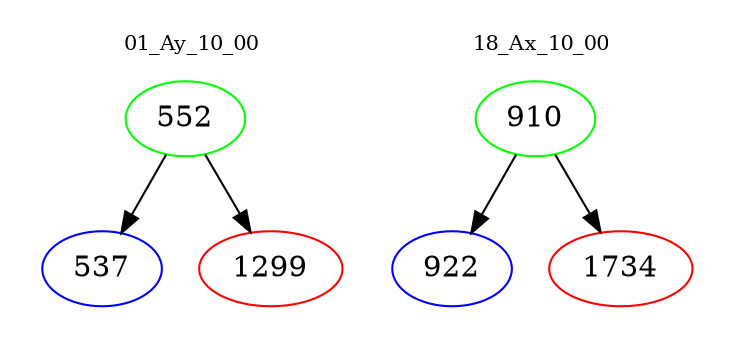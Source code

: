 digraph{
subgraph cluster_0 {
color = white
label = "01_Ay_10_00";
fontsize=10;
T0_552 [label="552", color="green"]
T0_552 -> T0_537 [color="black"]
T0_537 [label="537", color="blue"]
T0_552 -> T0_1299 [color="black"]
T0_1299 [label="1299", color="red"]
}
subgraph cluster_1 {
color = white
label = "18_Ax_10_00";
fontsize=10;
T1_910 [label="910", color="green"]
T1_910 -> T1_922 [color="black"]
T1_922 [label="922", color="blue"]
T1_910 -> T1_1734 [color="black"]
T1_1734 [label="1734", color="red"]
}
}
